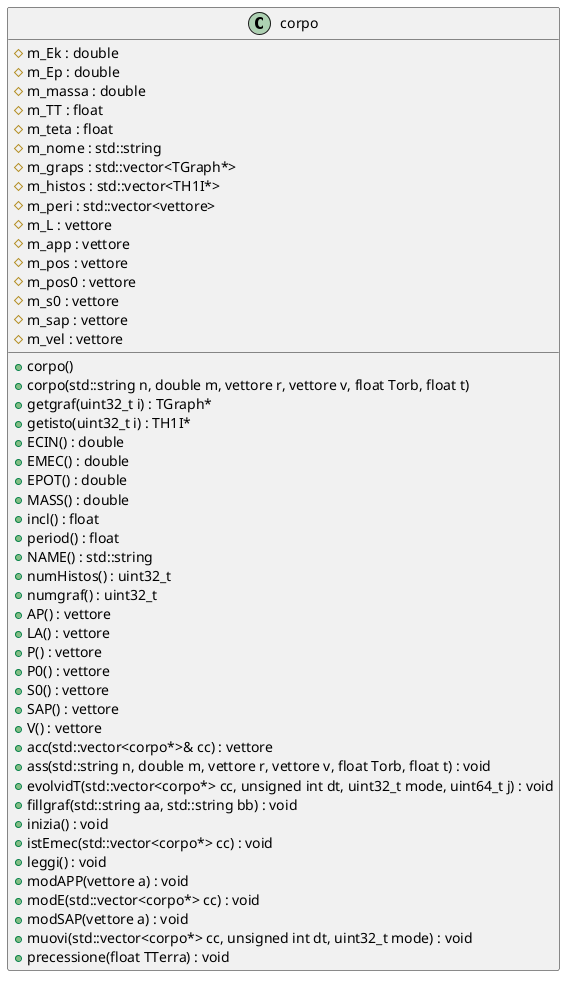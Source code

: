 @startuml





/' Objects '/

class corpo {
	+corpo()
	+corpo(std::string n, double m, vettore r, vettore v, float Torb, float t)
	+getgraf(uint32_t i) : TGraph*
	+getisto(uint32_t i) : TH1I*
	+ECIN() : double
	+EMEC() : double
	+EPOT() : double
	+MASS() : double
	#m_Ek : double
	#m_Ep : double
	#m_massa : double
	+incl() : float
	#m_TT : float
	#m_teta : float
	+period() : float
	+NAME() : std::string
	#m_nome : std::string
	#m_graps : std::vector<TGraph*>
	#m_histos : std::vector<TH1I*>
	#m_peri : std::vector<vettore>
	+numHistos() : uint32_t
	+numgraf() : uint32_t
	+AP() : vettore
	+LA() : vettore
	+P() : vettore
	+P0() : vettore
	+S0() : vettore
	+SAP() : vettore
	+V() : vettore
	+acc(std::vector<corpo*>& cc) : vettore
	#m_L : vettore
	#m_app : vettore
	#m_pos : vettore
	#m_pos0 : vettore
	#m_s0 : vettore
	#m_sap : vettore
	#m_vel : vettore
	+ass(std::string n, double m, vettore r, vettore v, float Torb, float t) : void
	+evolvidT(std::vector<corpo*> cc, unsigned int dt, uint32_t mode, uint64_t j) : void
	+fillgraf(std::string aa, std::string bb) : void
	+inizia() : void
	+istEmec(std::vector<corpo*> cc) : void
	+leggi() : void
	+modAPP(vettore a) : void
	+modE(std::vector<corpo*> cc) : void
	+modSAP(vettore a) : void
	+muovi(std::vector<corpo*> cc, unsigned int dt, uint32_t mode) : void
	+precessione(float TTerra) : void
}





/' Inheritance relationships '/




/' Aggregation relationships '/





/' Nested objects '/



@enduml

